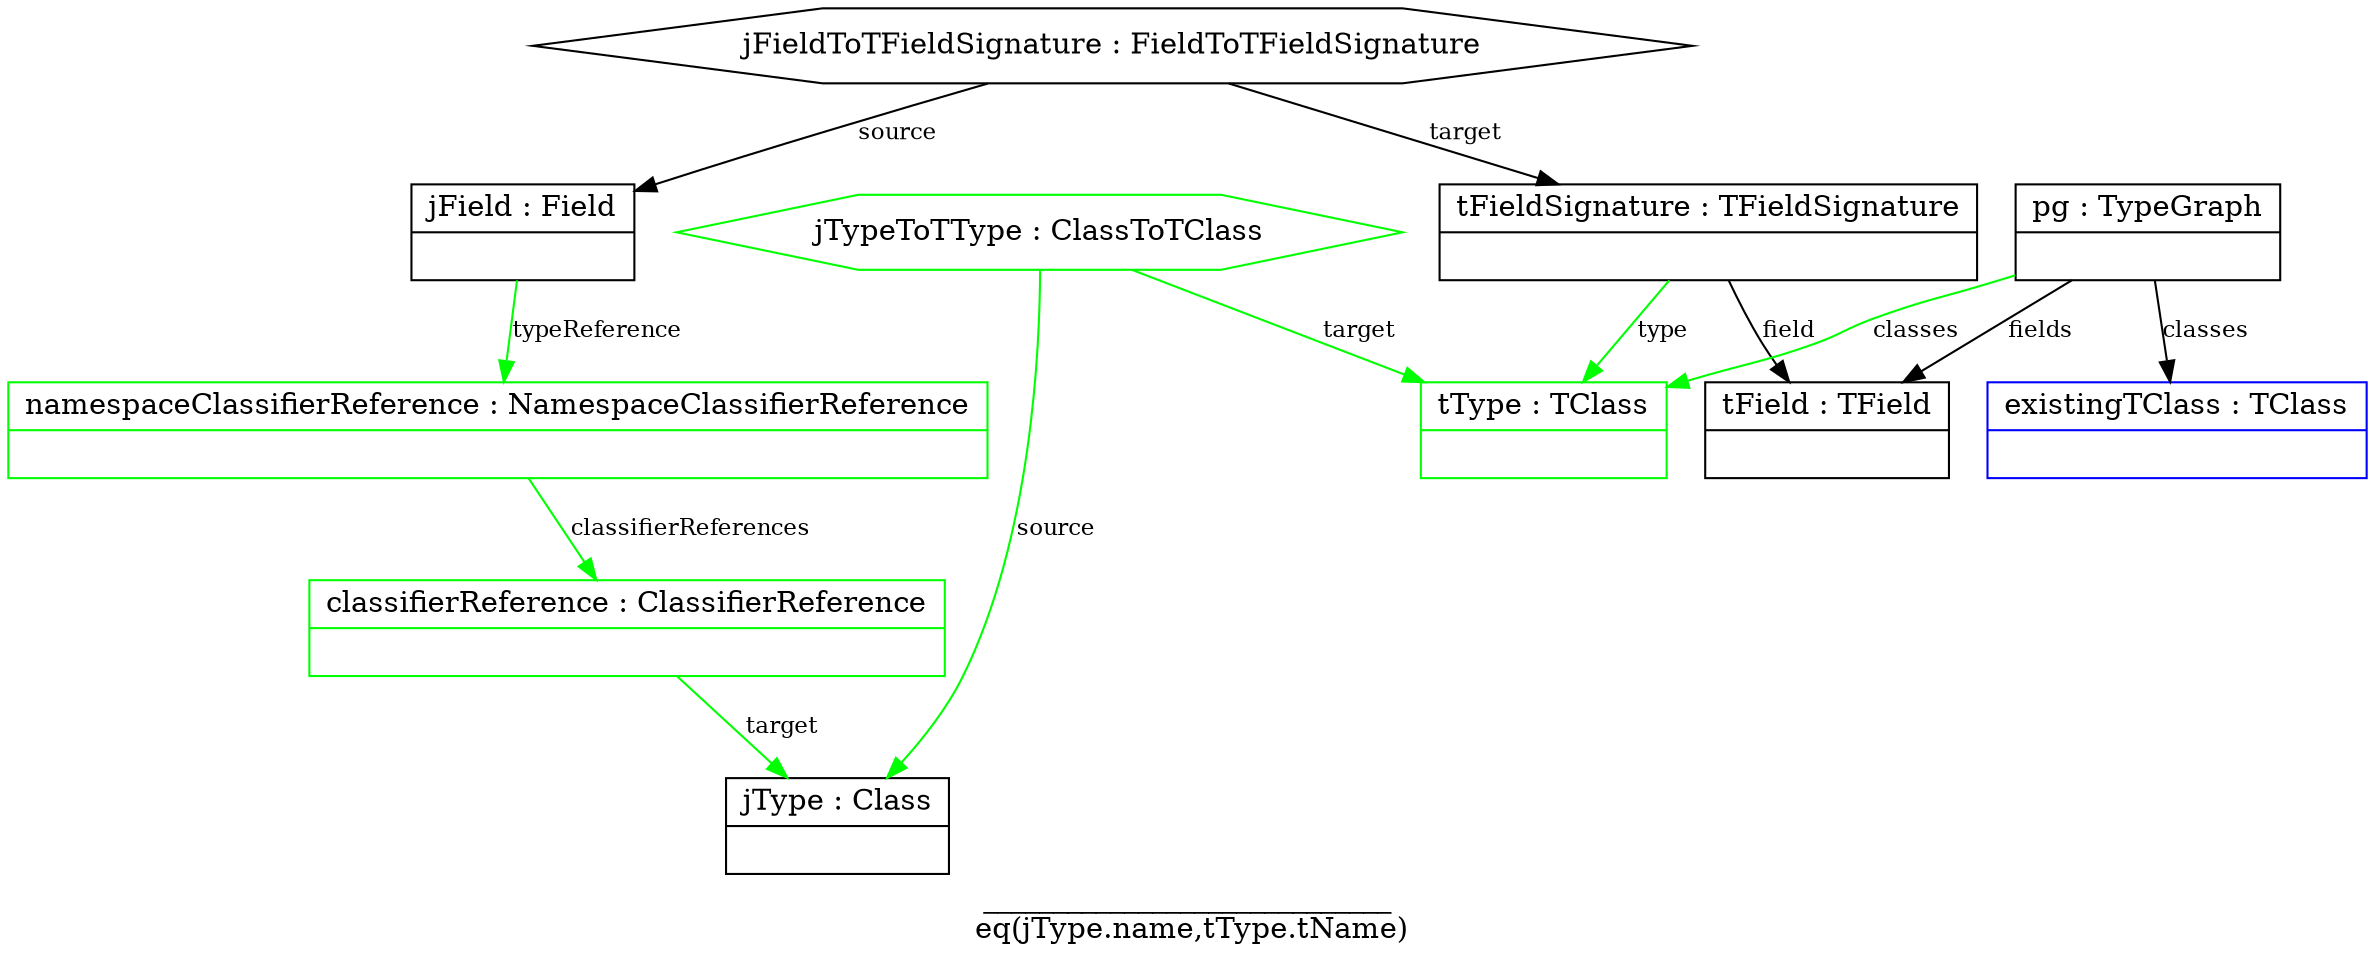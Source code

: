 digraph "FieldTypeCreateRule" {
	label="_____________________________\n eq(jType.name,tType.tName)";

	subgraph "Correspondence Domain" {
	          "jFieldToTFieldSignature : FieldToTFieldSignature" [shape=hexagon, color=black];
	          "jTypeToTType : ClassToTClass" [shape=hexagon, color=green];

	          "jTypeToTType : ClassToTClass" -> "jType : Class" [color=green, label="source", fontsize=11];
	          "jFieldToTFieldSignature : FieldToTFieldSignature" -> "jField : Field" [color=black, label="source", fontsize=11];
	          "jFieldToTFieldSignature : FieldToTFieldSignature" -> "tFieldSignature : TFieldSignature" [color=black, label="target", fontsize=11];
	          "jTypeToTType : ClassToTClass" -> "tType : TClass" [color=green, label="target", fontsize=11];
	}
	subgraph "Source Domain" {
	          "jType : Class" [shape=record, color=black, label="{jType : Class | }"];
	          "namespaceClassifierReference : NamespaceClassifierReference" [shape=record, color=green, label="{namespaceClassifierReference : NamespaceClassifierReference | }"];
	          "classifierReference : ClassifierReference" [shape=record, color=green, label="{classifierReference : ClassifierReference | }"];
	          "jField : Field" [shape=record, color=black, label="{jField : Field | }"];

	          "namespaceClassifierReference : NamespaceClassifierReference" -> "classifierReference : ClassifierReference" [color=green, label="classifierReferences", fontsize=11];
	          "classifierReference : ClassifierReference" -> "jType : Class" [color=green, label="target", fontsize=11];
	          "jField : Field" -> "namespaceClassifierReference : NamespaceClassifierReference" [color=green, label="typeReference", fontsize=11];
	}
	subgraph "Target Domain" {
	          "tType : TClass" [shape=record, color=green, label="{tType : TClass | }"];
	          "pg : TypeGraph" [shape=record, color=black, label="{pg : TypeGraph | }"];
	          "existingTClass : TClass" [shape=record, color=blue, label="{existingTClass : TClass | }"];
	          "tFieldSignature : TFieldSignature" [shape=record, color=black, label="{tFieldSignature : TFieldSignature | }"];
	          "tField : TField" [shape=record, color=black, label="{tField : TField | }"];

	          "pg : TypeGraph" -> "tType : TClass" [color=green, label="classes", fontsize=11];
	          "pg : TypeGraph" -> "existingTClass : TClass" [color=black, label="classes", fontsize=11];
	          "tFieldSignature : TFieldSignature" -> "tType : TClass" [color=green, label="type", fontsize=11];
	          "tFieldSignature : TFieldSignature" -> "tField : TField" [color=black, label="field", fontsize=11];
	          "pg : TypeGraph" -> "tField : TField" [color=black, label="fields", fontsize=11];
	}
}